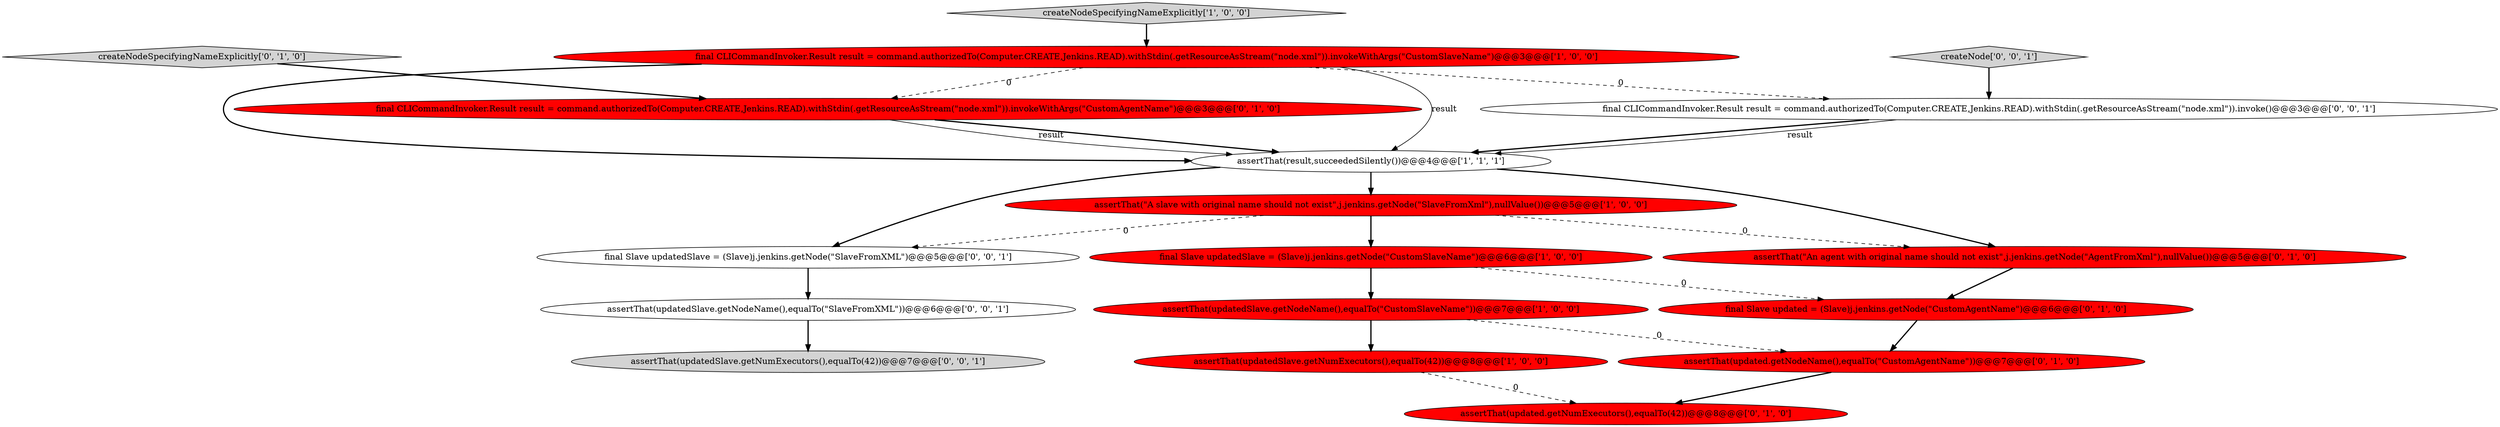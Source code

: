 digraph {
6 [style = filled, label = "final CLICommandInvoker.Result result = command.authorizedTo(Computer.CREATE,Jenkins.READ).withStdin(.getResourceAsStream(\"node.xml\")).invokeWithArgs(\"CustomSlaveName\")@@@3@@@['1', '0', '0']", fillcolor = red, shape = ellipse image = "AAA1AAABBB1BBB"];
7 [style = filled, label = "assertThat(\"An agent with original name should not exist\",j.jenkins.getNode(\"AgentFromXml\"),nullValue())@@@5@@@['0', '1', '0']", fillcolor = red, shape = ellipse image = "AAA1AAABBB2BBB"];
16 [style = filled, label = "createNode['0', '0', '1']", fillcolor = lightgray, shape = diamond image = "AAA0AAABBB3BBB"];
9 [style = filled, label = "final CLICommandInvoker.Result result = command.authorizedTo(Computer.CREATE,Jenkins.READ).withStdin(.getResourceAsStream(\"node.xml\")).invokeWithArgs(\"CustomAgentName\")@@@3@@@['0', '1', '0']", fillcolor = red, shape = ellipse image = "AAA1AAABBB2BBB"];
12 [style = filled, label = "final Slave updated = (Slave)j.jenkins.getNode(\"CustomAgentName\")@@@6@@@['0', '1', '0']", fillcolor = red, shape = ellipse image = "AAA1AAABBB2BBB"];
15 [style = filled, label = "final Slave updatedSlave = (Slave)j.jenkins.getNode(\"SlaveFromXML\")@@@5@@@['0', '0', '1']", fillcolor = white, shape = ellipse image = "AAA0AAABBB3BBB"];
17 [style = filled, label = "assertThat(updatedSlave.getNodeName(),equalTo(\"SlaveFromXML\"))@@@6@@@['0', '0', '1']", fillcolor = white, shape = ellipse image = "AAA0AAABBB3BBB"];
11 [style = filled, label = "assertThat(updated.getNodeName(),equalTo(\"CustomAgentName\"))@@@7@@@['0', '1', '0']", fillcolor = red, shape = ellipse image = "AAA1AAABBB2BBB"];
13 [style = filled, label = "assertThat(updatedSlave.getNumExecutors(),equalTo(42))@@@7@@@['0', '0', '1']", fillcolor = lightgray, shape = ellipse image = "AAA0AAABBB3BBB"];
2 [style = filled, label = "assertThat(\"A slave with original name should not exist\",j.jenkins.getNode(\"SlaveFromXml\"),nullValue())@@@5@@@['1', '0', '0']", fillcolor = red, shape = ellipse image = "AAA1AAABBB1BBB"];
8 [style = filled, label = "createNodeSpecifyingNameExplicitly['0', '1', '0']", fillcolor = lightgray, shape = diamond image = "AAA0AAABBB2BBB"];
14 [style = filled, label = "final CLICommandInvoker.Result result = command.authorizedTo(Computer.CREATE,Jenkins.READ).withStdin(.getResourceAsStream(\"node.xml\")).invoke()@@@3@@@['0', '0', '1']", fillcolor = white, shape = ellipse image = "AAA0AAABBB3BBB"];
4 [style = filled, label = "createNodeSpecifyingNameExplicitly['1', '0', '0']", fillcolor = lightgray, shape = diamond image = "AAA0AAABBB1BBB"];
3 [style = filled, label = "assertThat(result,succeededSilently())@@@4@@@['1', '1', '1']", fillcolor = white, shape = ellipse image = "AAA0AAABBB1BBB"];
0 [style = filled, label = "assertThat(updatedSlave.getNumExecutors(),equalTo(42))@@@8@@@['1', '0', '0']", fillcolor = red, shape = ellipse image = "AAA1AAABBB1BBB"];
10 [style = filled, label = "assertThat(updated.getNumExecutors(),equalTo(42))@@@8@@@['0', '1', '0']", fillcolor = red, shape = ellipse image = "AAA1AAABBB2BBB"];
1 [style = filled, label = "assertThat(updatedSlave.getNodeName(),equalTo(\"CustomSlaveName\"))@@@7@@@['1', '0', '0']", fillcolor = red, shape = ellipse image = "AAA1AAABBB1BBB"];
5 [style = filled, label = "final Slave updatedSlave = (Slave)j.jenkins.getNode(\"CustomSlaveName\")@@@6@@@['1', '0', '0']", fillcolor = red, shape = ellipse image = "AAA1AAABBB1BBB"];
14->3 [style = bold, label=""];
6->3 [style = bold, label=""];
5->12 [style = dashed, label="0"];
4->6 [style = bold, label=""];
7->12 [style = bold, label=""];
6->9 [style = dashed, label="0"];
12->11 [style = bold, label=""];
3->15 [style = bold, label=""];
1->0 [style = bold, label=""];
6->14 [style = dashed, label="0"];
2->7 [style = dashed, label="0"];
0->10 [style = dashed, label="0"];
2->15 [style = dashed, label="0"];
5->1 [style = bold, label=""];
15->17 [style = bold, label=""];
14->3 [style = solid, label="result"];
3->2 [style = bold, label=""];
3->7 [style = bold, label=""];
11->10 [style = bold, label=""];
1->11 [style = dashed, label="0"];
8->9 [style = bold, label=""];
9->3 [style = bold, label=""];
16->14 [style = bold, label=""];
17->13 [style = bold, label=""];
6->3 [style = solid, label="result"];
9->3 [style = solid, label="result"];
2->5 [style = bold, label=""];
}
